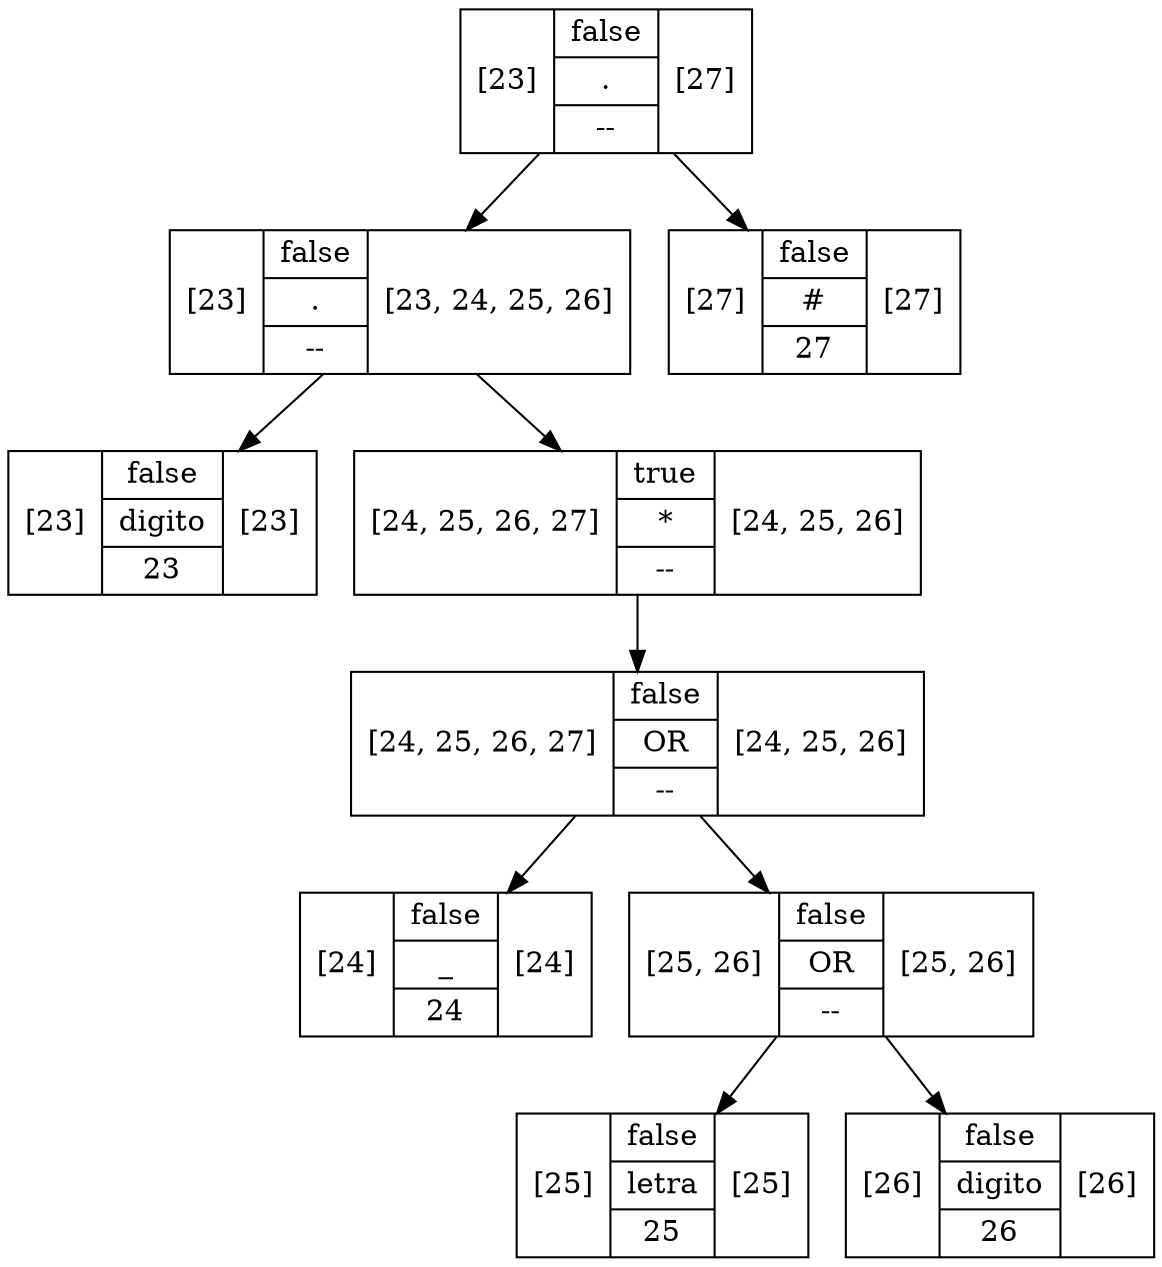 digraph G {
1567626379 [shape=record label="[23] |{ false | digito | 23 }| [23]"];
84060843 [shape=record label="[24] |{ false | _ | 24 }| [24]"];
1854284149 [shape=record label="[25] |{ false | letra | 25 }| [25]"];
894261096 [shape=record label="[26] |{ false | digito | 26 }| [26]"];
1749342470 [shape=record label="[25, 26] |{ false | OR | -- }| [25, 26]"];
1749342470 -> 1854284149
1749342470 -> 894261096
2013491543 [shape=record label="[24, 25, 26, 27] |{ false | OR | -- }| [24, 25, 26]"];
2013491543 -> 84060843
2013491543 -> 1749342470
659651243 [shape=record label="[24, 25, 26, 27] |{ true | * | -- }| [24, 25, 26]"];
659651243 -> 2013491543
2021166910 [shape=record label="[23] |{ false | . | -- }| [23, 24, 25, 26]"];
2021166910 -> 1567626379
2021166910 -> 659651243
918218206 [shape=record label="[27] |{ false | # | 27 }| [27]"];
1431348119 [shape=record label="[23] |{ false | . | -- }| [27]"];
1431348119 -> 2021166910
1431348119 -> 918218206
}